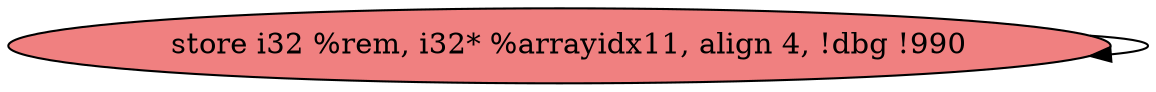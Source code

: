 
digraph G {


node10 [fillcolor=lightcoral,label="  store i32 %rem, i32* %arrayidx11, align 4, !dbg !990",shape=ellipse,style=filled ]

node10->node10 [ ]


}
